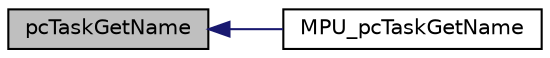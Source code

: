 digraph "pcTaskGetName"
{
  edge [fontname="Helvetica",fontsize="10",labelfontname="Helvetica",labelfontsize="10"];
  node [fontname="Helvetica",fontsize="10",shape=record];
  rankdir="LR";
  Node3 [label="pcTaskGetName",height=0.2,width=0.4,color="black", fillcolor="grey75", style="filled", fontcolor="black"];
  Node3 -> Node4 [dir="back",color="midnightblue",fontsize="10",style="solid",fontname="Helvetica"];
  Node4 [label="MPU_pcTaskGetName",height=0.2,width=0.4,color="black", fillcolor="white", style="filled",URL="$mpu__wrappers_8c.html#a0a39a60680b18b8b9c650a3d38af4f7b"];
}

